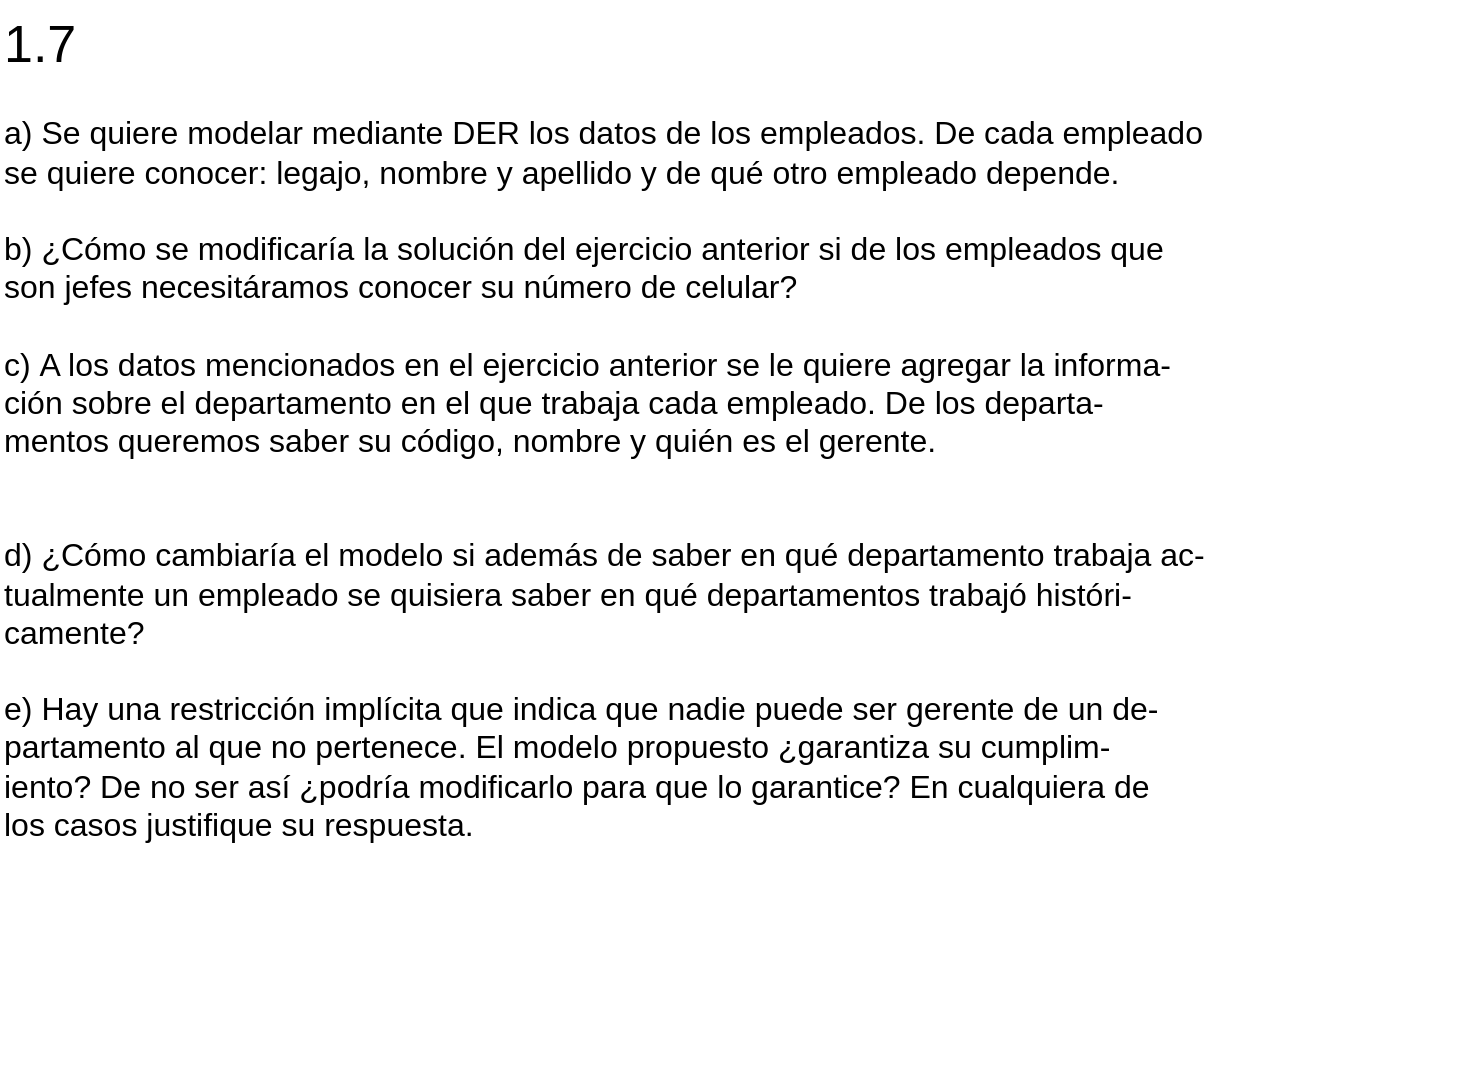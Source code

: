<mxfile version="15.8.3" type="github">
  <diagram id="AnAAGf5-JPKwQXKPZrEY" name="Page-1">
    <mxGraphModel dx="1422" dy="712" grid="1" gridSize="10" guides="1" tooltips="1" connect="1" arrows="1" fold="1" page="1" pageScale="1" pageWidth="850" pageHeight="1100" math="0" shadow="0">
      <root>
        <mxCell id="0" />
        <mxCell id="1" parent="0" />
        <mxCell id="YL8E_OUzaNQfcNUTeiFk-1" value="&lt;div&gt;&lt;span style=&quot;left: 175.963px ; top: 1633.13px ; font-size: 24px ; font-family: sans-serif ; transform: scalex(1.095)&quot; dir=&quot;ltr&quot;&gt;&lt;font style=&quot;font-size: 26px&quot;&gt;1.7&lt;/font&gt;&lt;br&gt;&lt;/span&gt;&lt;/div&gt;&lt;div style=&quot;font-size: 16px&quot;&gt;&lt;font style=&quot;font-size: 16px&quot;&gt;&lt;br&gt;&lt;/font&gt;&lt;/div&gt;&lt;div style=&quot;font-size: 16px&quot;&gt;&lt;font style=&quot;font-size: 16px&quot;&gt;&lt;span style=&quot;left: 250.342px ; top: 1633.13px ; font-family: sans-serif ; transform: scalex(0.988)&quot; dir=&quot;ltr&quot;&gt;a)&lt;/span&gt;&lt;span style=&quot;left: 282.765px ; top: 1633.13px ; font-family: sans-serif&quot; dir=&quot;ltr&quot;&gt; &lt;/span&gt;&lt;span style=&quot;left: 295.866px ; top: 1633.13px ; font-family: sans-serif ; transform: scalex(1.002)&quot; dir=&quot;ltr&quot;&gt;Se quiere modelar mediante DER los datos de los empleados. De cada empleado&lt;/span&gt;&lt;/font&gt;&lt;/div&gt;&lt;font style=&quot;font-size: 16px&quot;&gt;&lt;span style=&quot;left: 295.855px ; top: 1667.27px ; font-family: sans-serif ; transform: scalex(1.008)&quot; dir=&quot;ltr&quot;&gt;se quiere conocer: legajo, nombre y apellido y de qué otro empleado depende.&lt;/span&gt;&lt;br&gt;&lt;/font&gt;&lt;div style=&quot;font-size: 16px&quot;&gt;&lt;font style=&quot;font-size: 16px&quot;&gt;&lt;span style=&quot;left: 249.305px ; top: 1710.98px ; font-family: sans-serif ; transform: scalex(1.003)&quot; dir=&quot;ltr&quot;&gt;&lt;br&gt;&lt;/span&gt;&lt;/font&gt;&lt;/div&gt;&lt;div style=&quot;font-size: 16px&quot;&gt;&lt;font style=&quot;font-size: 16px&quot;&gt;&lt;span style=&quot;left: 249.305px ; top: 1710.98px ; font-family: sans-serif ; transform: scalex(1.003)&quot; dir=&quot;ltr&quot;&gt;b)&lt;/span&gt;&lt;span style=&quot;left: 282.765px ; top: 1710.98px ; font-family: sans-serif&quot; dir=&quot;ltr&quot;&gt; &lt;/span&gt;&lt;span style=&quot;left: 295.866px ; top: 1710.98px ; font-family: sans-serif ; transform: scalex(1.032)&quot; dir=&quot;ltr&quot;&gt;¿Cómo se modificaría la solución del ejercicio anterior si de los empleados que&lt;/span&gt;&lt;/font&gt;&lt;/div&gt;&lt;div style=&quot;font-size: 16px&quot;&gt;&lt;font style=&quot;font-size: 16px&quot;&gt;&lt;span style=&quot;left: 295.855px ; top: 1745.12px ; font-family: sans-serif ; transform: scalex(1.008)&quot; dir=&quot;ltr&quot;&gt;son jefes necesitáramos conocer su número de celular?&lt;/span&gt;&lt;/font&gt;&lt;/div&gt;&lt;div style=&quot;font-size: 16px&quot;&gt;&lt;font style=&quot;font-size: 16px&quot;&gt;&lt;span style=&quot;left: 251.189px ; top: 1788.83px ; font-family: sans-serif ; transform: scalex(1.007)&quot; dir=&quot;ltr&quot;&gt;&lt;br&gt;&lt;/span&gt;&lt;/font&gt;&lt;/div&gt;&lt;div style=&quot;font-size: 16px&quot;&gt;&lt;font style=&quot;font-size: 16px&quot;&gt;&lt;span style=&quot;left: 251.189px ; top: 1788.83px ; font-family: sans-serif ; transform: scalex(1.007)&quot; dir=&quot;ltr&quot;&gt;c)&lt;/span&gt;&lt;span style=&quot;left: 282.764px ; top: 1788.83px ; font-family: sans-serif&quot; dir=&quot;ltr&quot;&gt; &lt;/span&gt;&lt;span style=&quot;left: 295.865px ; top: 1788.83px ; font-family: sans-serif ; transform: scalex(1.015)&quot; dir=&quot;ltr&quot;&gt;A los datos mencionados en el ejercicio anterior se le quiere agregar la informa-&lt;/span&gt;&lt;/font&gt;&lt;/div&gt;&lt;font style=&quot;font-size: 16px&quot;&gt;&lt;span style=&quot;left: 295.855px ; top: 1822.97px ; font-family: sans-serif ; transform: scalex(1.026)&quot; dir=&quot;ltr&quot;&gt;ción&lt;/span&gt;&lt;span style=&quot;left: 345.951px ; top: 1822.97px ; font-family: sans-serif&quot; dir=&quot;ltr&quot;&gt; &lt;/span&gt;&lt;span style=&quot;left: 355.942px ; top: 1822.97px ; font-family: sans-serif ; transform: scalex(1.019)&quot; dir=&quot;ltr&quot;&gt;sobre&lt;/span&gt;&lt;span style=&quot;left: 422.509px ; top: 1822.97px ; font-family: sans-serif&quot; dir=&quot;ltr&quot;&gt; &lt;/span&gt;&lt;span style=&quot;left: 432.476px ; top: 1822.97px ; font-family: sans-serif ; transform: scalex(1.021)&quot; dir=&quot;ltr&quot;&gt;el&lt;/span&gt;&lt;span style=&quot;left: 453.966px ; top: 1822.97px ; font-family: sans-serif&quot; dir=&quot;ltr&quot;&gt; &lt;/span&gt;&lt;span style=&quot;left: 463.957px ; top: 1822.97px ; font-family: sans-serif ; transform: scalex(0.999)&quot; dir=&quot;ltr&quot;&gt;departamento&lt;/span&gt;&lt;span style=&quot;left: 632.011px ; top: 1822.97px ; font-family: sans-serif&quot; dir=&quot;ltr&quot;&gt; &lt;/span&gt;&lt;span style=&quot;left: 642.002px ; top: 1822.97px ; font-family: sans-serif ; transform: scalex(0.99)&quot; dir=&quot;ltr&quot;&gt;en&lt;/span&gt;&lt;span style=&quot;left: 671.127px ; top: 1822.97px ; font-family: sans-serif&quot; dir=&quot;ltr&quot;&gt; &lt;/span&gt;&lt;span style=&quot;left: 681.094px ; top: 1822.97px ; font-family: sans-serif ; transform: scalex(1.021)&quot; dir=&quot;ltr&quot;&gt;el&lt;/span&gt;&lt;span style=&quot;left: 702.584px ; top: 1822.97px ; font-family: sans-serif&quot; dir=&quot;ltr&quot;&gt; &lt;/span&gt;&lt;span style=&quot;left: 712.575px ; top: 1822.97px ; font-family: sans-serif ; transform: scalex(0.996)&quot; dir=&quot;ltr&quot;&gt;que&lt;/span&gt;&lt;span style=&quot;left: 756.78px ; top: 1822.97px ; font-family: sans-serif&quot; dir=&quot;ltr&quot;&gt; &lt;/span&gt;&lt;span style=&quot;left: 766.771px ; top: 1822.97px ; font-family: sans-serif ; transform: scalex(1.018)&quot; dir=&quot;ltr&quot;&gt;trabaja&lt;/span&gt;&lt;span style=&quot;left: 852.023px ; top: 1822.97px ; font-family: sans-serif&quot; dir=&quot;ltr&quot;&gt; &lt;/span&gt;&lt;span style=&quot;left: 861.99px ; top: 1822.97px ; font-family: sans-serif ; transform: scalex(0.993)&quot; dir=&quot;ltr&quot;&gt;cada&lt;/span&gt;&lt;span style=&quot;left: 918.354px ; top: 1822.97px ; font-family: sans-serif&quot; dir=&quot;ltr&quot;&gt; &lt;/span&gt;&lt;span style=&quot;left: 928.345px ; top: 1822.97px ; font-family: sans-serif ; transform: scalex(0.991)&quot; dir=&quot;ltr&quot;&gt;empleado.&lt;/span&gt;&lt;span style=&quot;left: 1051.58px ; top: 1822.97px ; font-family: sans-serif&quot; dir=&quot;ltr&quot;&gt; &lt;/span&gt;&lt;span style=&quot;left: 1068.34px ; top: 1822.97px ; font-family: sans-serif ; transform: scalex(1.006)&quot; dir=&quot;ltr&quot;&gt;De&lt;/span&gt;&lt;span style=&quot;left: 1101.18px ; top: 1822.97px ; font-family: sans-serif&quot; dir=&quot;ltr&quot;&gt; &lt;/span&gt;&lt;span style=&quot;left: 1111.17px ; top: 1822.97px ; font-family: sans-serif ; transform: scalex(1.017)&quot; dir=&quot;ltr&quot;&gt;los&lt;/span&gt;&lt;span style=&quot;left: 1144.99px ; top: 1822.97px ; font-family: sans-serif&quot; dir=&quot;ltr&quot;&gt; &lt;/span&gt;&lt;span style=&quot;left: 1154.95px ; top: 1822.97px ; font-family: sans-serif ; transform: scalex(1.002)&quot; dir=&quot;ltr&quot;&gt;departa-&lt;/span&gt;&lt;br&gt;&lt;/font&gt;&lt;div style=&quot;font-size: 16px&quot;&gt;&lt;font style=&quot;font-size: 16px&quot;&gt;&lt;span style=&quot;left: 295.855px ; top: 1857.12px ; font-family: sans-serif ; transform: scalex(1.004)&quot; dir=&quot;ltr&quot;&gt;mentos queremos saber su código, nombre y quién es el gerente.&lt;/span&gt;&lt;/font&gt;&lt;/div&gt;&lt;div style=&quot;font-size: 16px&quot;&gt;&lt;font style=&quot;font-size: 16px&quot;&gt;&lt;span style=&quot;left: 295.855px ; top: 1857.12px ; font-family: sans-serif ; transform: scalex(1.004)&quot; dir=&quot;ltr&quot;&gt;&lt;br&gt;&lt;/span&gt;&lt;/font&gt;&lt;/div&gt;&lt;div style=&quot;font-size: 16px&quot;&gt;&lt;font style=&quot;font-size: 16px&quot;&gt;&lt;span style=&quot;left: 295.855px ; top: 1857.12px ; font-family: sans-serif ; transform: scalex(1.004)&quot; dir=&quot;ltr&quot;&gt;&lt;br&gt;&lt;/span&gt;&lt;/font&gt;&lt;/div&gt;&lt;div style=&quot;font-size: 16px&quot;&gt;&lt;font style=&quot;font-size: 16px&quot;&gt;&lt;span style=&quot;left: 249.305px ; top: 236.565px ; font-family: sans-serif ; transform: scalex(1.003)&quot; dir=&quot;ltr&quot;&gt;d)&lt;/span&gt;&lt;span style=&quot;left: 282.765px ; top: 236.565px ; font-family: sans-serif&quot; dir=&quot;ltr&quot;&gt; &lt;/span&gt;&lt;span style=&quot;left: 295.866px ; top: 236.565px ; font-family: sans-serif ; transform: scalex(0.994)&quot; dir=&quot;ltr&quot;&gt;¿Cómo cambiaría el modelo si además de saber en qué departamento trabaja ac-&lt;/span&gt;&lt;br&gt;&lt;span style=&quot;left: 295.855px ; top: 270.71px ; font-family: sans-serif ; transform: scalex(1.011)&quot; dir=&quot;ltr&quot;&gt;tualmente un empleado se quisiera saber en qué departamentos trabajó históri-&lt;/span&gt;&lt;br&gt;&lt;span style=&quot;left: 295.855px ; top: 304.855px ; font-family: sans-serif ; transform: scalex(0.989)&quot; dir=&quot;ltr&quot;&gt;camente?&lt;/span&gt;&lt;/font&gt;&lt;/div&gt;&lt;div style=&quot;font-size: 16px&quot;&gt;&lt;font style=&quot;font-size: 16px&quot;&gt;&lt;span style=&quot;left: 250.435px ; top: 348.561px ; font-family: sans-serif ; transform: scalex(0.983)&quot; dir=&quot;ltr&quot;&gt;&lt;br&gt;&lt;/span&gt;&lt;/font&gt;&lt;/div&gt;&lt;div style=&quot;font-size: 16px&quot;&gt;&lt;font style=&quot;font-size: 16px&quot;&gt;&lt;span style=&quot;left: 250.435px ; top: 348.561px ; font-family: sans-serif ; transform: scalex(0.983)&quot; dir=&quot;ltr&quot;&gt;e)&lt;/span&gt;&lt;span style=&quot;left: 282.764px ; top: 348.561px ; font-family: sans-serif&quot; dir=&quot;ltr&quot;&gt; &lt;/span&gt;&lt;span style=&quot;left: 295.866px ; top: 348.561px ; font-family: sans-serif ; transform: scalex(1.026)&quot; dir=&quot;ltr&quot;&gt;Hay una restricción implícita que indica que nadie puede ser gerente de un de-&lt;/span&gt;&lt;br&gt;&lt;span style=&quot;left: 295.855px ; top: 382.706px ; font-family: sans-serif ; transform: scalex(1.024)&quot; dir=&quot;ltr&quot;&gt;partamento al que no pertenece.&lt;/span&gt;&lt;span style=&quot;left: 695.798px ; top: 382.706px ; font-family: sans-serif&quot; dir=&quot;ltr&quot;&gt; &lt;/span&gt;&lt;span style=&quot;left: 711.349px ; top: 382.706px ; font-family: sans-serif ; transform: scalex(1.034)&quot; dir=&quot;ltr&quot;&gt;El modelo propuesto ¿garantiza su cumplim-&lt;/span&gt;&lt;br&gt;&lt;span style=&quot;left: 295.855px ; top: 416.851px ; font-family: sans-serif ; transform: scalex(1.014)&quot; dir=&quot;ltr&quot;&gt;iento? De no ser así ¿podría modificarlo para que lo garantice? En cualquiera de&lt;/span&gt;&lt;br&gt;&lt;span style=&quot;left: 295.855px ; top: 450.993px ; font-family: sans-serif ; transform: scalex(1.009)&quot; dir=&quot;ltr&quot;&gt;los casos justifique su respuesta.&lt;/span&gt;&lt;/font&gt;&lt;font style=&quot;font-size: 16px&quot;&gt;&lt;span style=&quot;left: 295.855px ; top: 1857.12px ; font-family: sans-serif ; transform: scalex(1.004)&quot; dir=&quot;ltr&quot;&gt;&lt;/span&gt;&lt;/font&gt;&lt;/div&gt;" style="text;whiteSpace=wrap;html=1;" vertex="1" parent="1">
          <mxGeometry x="20" y="20" width="730" height="540" as="geometry" />
        </mxCell>
      </root>
    </mxGraphModel>
  </diagram>
</mxfile>
